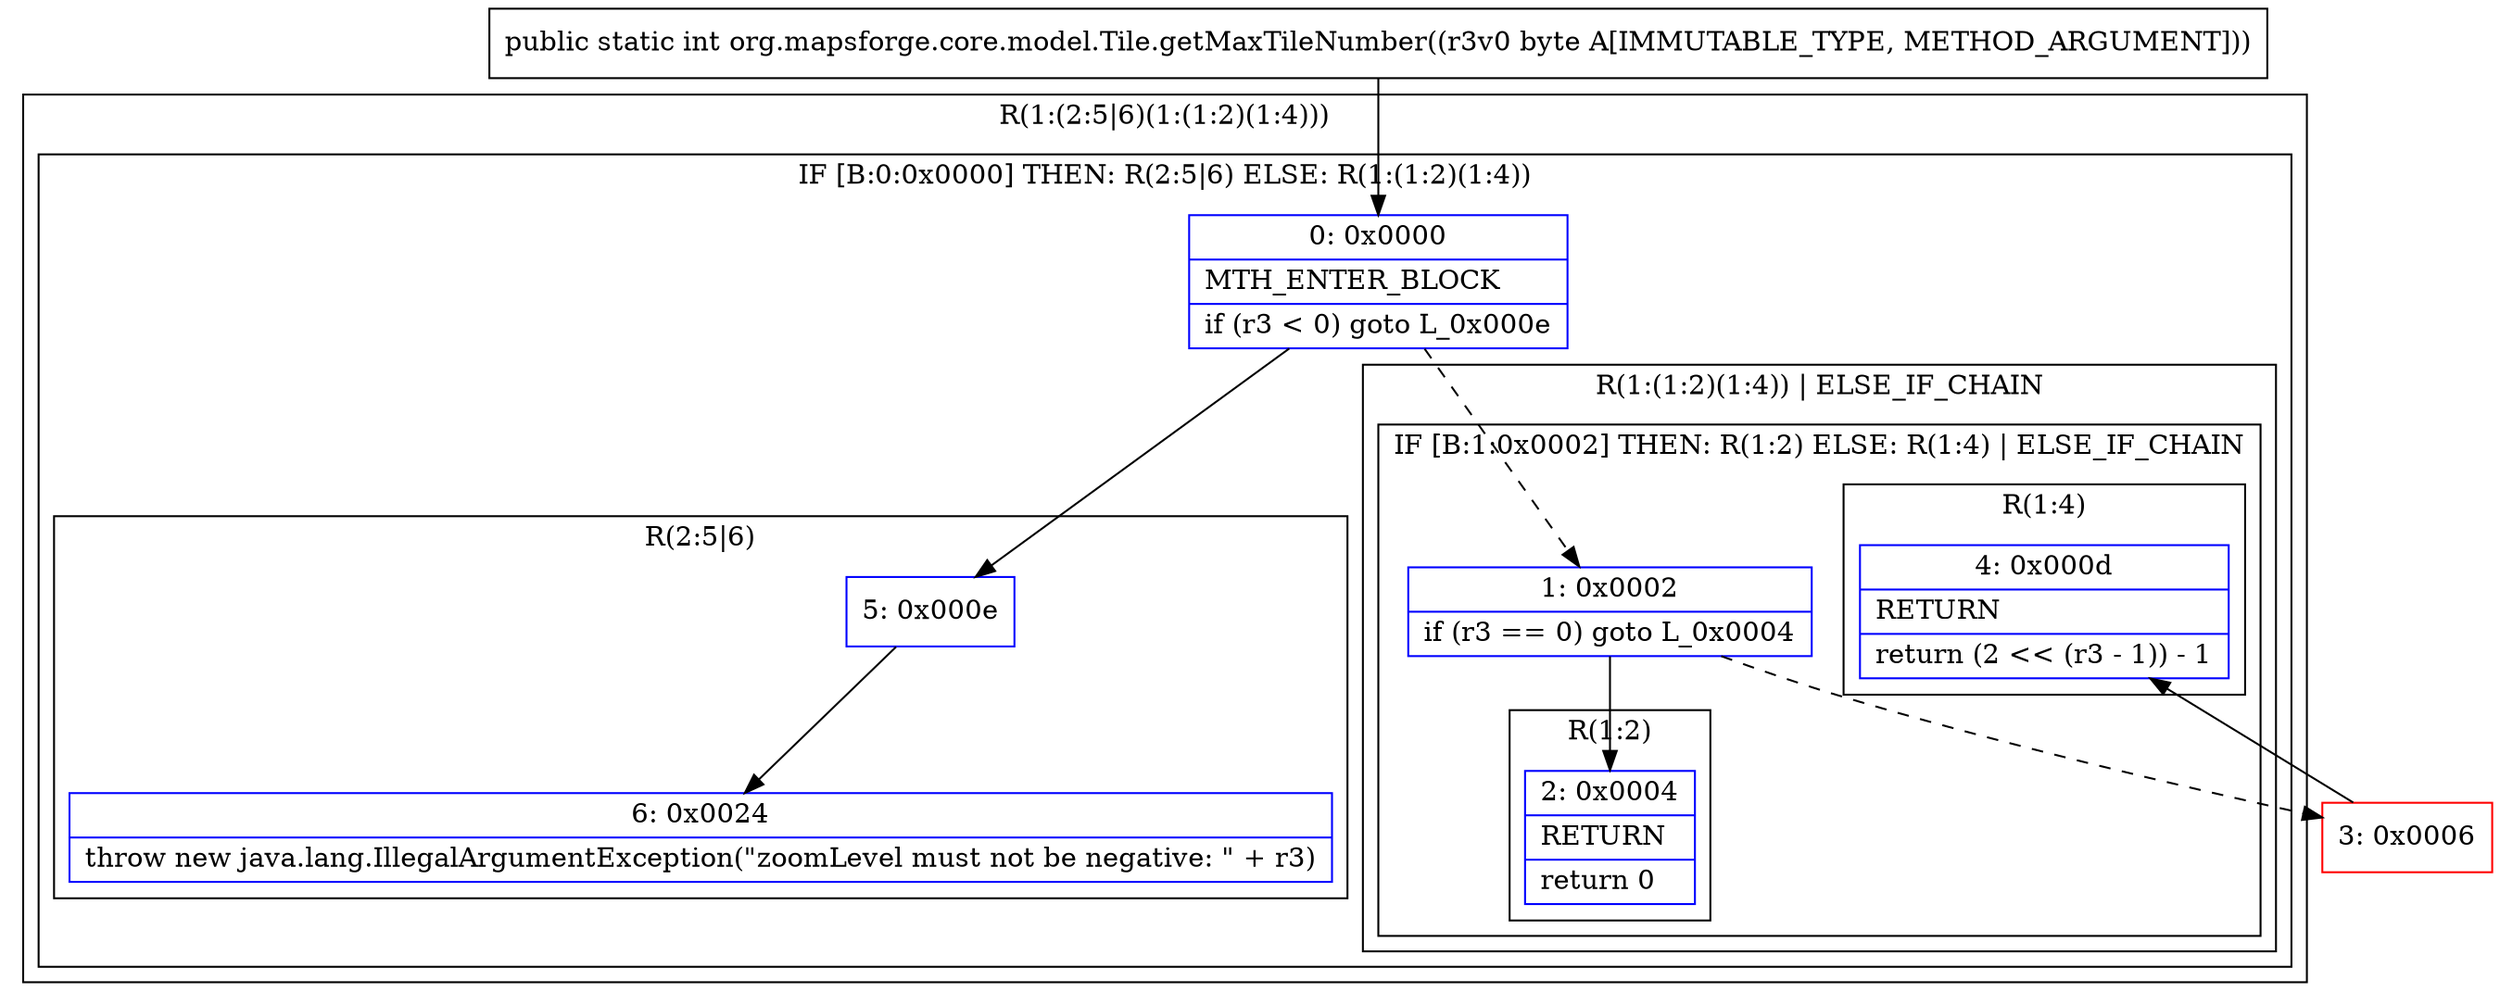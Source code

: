 digraph "CFG fororg.mapsforge.core.model.Tile.getMaxTileNumber(B)I" {
subgraph cluster_Region_473001729 {
label = "R(1:(2:5|6)(1:(1:2)(1:4)))";
node [shape=record,color=blue];
subgraph cluster_IfRegion_1143688753 {
label = "IF [B:0:0x0000] THEN: R(2:5|6) ELSE: R(1:(1:2)(1:4))";
node [shape=record,color=blue];
Node_0 [shape=record,label="{0\:\ 0x0000|MTH_ENTER_BLOCK\l|if (r3 \< 0) goto L_0x000e\l}"];
subgraph cluster_Region_1677864686 {
label = "R(2:5|6)";
node [shape=record,color=blue];
Node_5 [shape=record,label="{5\:\ 0x000e}"];
Node_6 [shape=record,label="{6\:\ 0x0024|throw new java.lang.IllegalArgumentException(\"zoomLevel must not be negative: \" + r3)\l}"];
}
subgraph cluster_Region_1170465281 {
label = "R(1:(1:2)(1:4)) | ELSE_IF_CHAIN\l";
node [shape=record,color=blue];
subgraph cluster_IfRegion_1377682655 {
label = "IF [B:1:0x0002] THEN: R(1:2) ELSE: R(1:4) | ELSE_IF_CHAIN\l";
node [shape=record,color=blue];
Node_1 [shape=record,label="{1\:\ 0x0002|if (r3 == 0) goto L_0x0004\l}"];
subgraph cluster_Region_1280918123 {
label = "R(1:2)";
node [shape=record,color=blue];
Node_2 [shape=record,label="{2\:\ 0x0004|RETURN\l|return 0\l}"];
}
subgraph cluster_Region_962162768 {
label = "R(1:4)";
node [shape=record,color=blue];
Node_4 [shape=record,label="{4\:\ 0x000d|RETURN\l|return (2 \<\< (r3 \- 1)) \- 1\l}"];
}
}
}
}
}
Node_3 [shape=record,color=red,label="{3\:\ 0x0006}"];
MethodNode[shape=record,label="{public static int org.mapsforge.core.model.Tile.getMaxTileNumber((r3v0 byte A[IMMUTABLE_TYPE, METHOD_ARGUMENT])) }"];
MethodNode -> Node_0;
Node_0 -> Node_1[style=dashed];
Node_0 -> Node_5;
Node_5 -> Node_6;
Node_1 -> Node_2;
Node_1 -> Node_3[style=dashed];
Node_3 -> Node_4;
}

